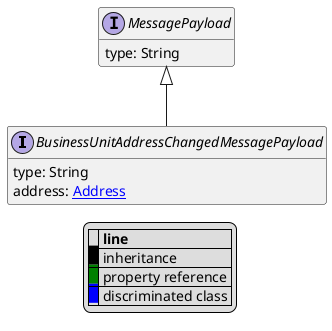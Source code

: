 @startuml

hide empty fields
hide empty methods
legend
|= |= line |
|<back:black>   </back>| inheritance |
|<back:green>   </back>| property reference |
|<back:blue>   </back>| discriminated class |
endlegend
interface BusinessUnitAddressChangedMessagePayload [[BusinessUnitAddressChangedMessagePayload.svg]] extends MessagePayload {
    type: String
    address: [[Address.svg Address]]
}
interface MessagePayload [[MessagePayload.svg]]  {
    type: String
}





@enduml
